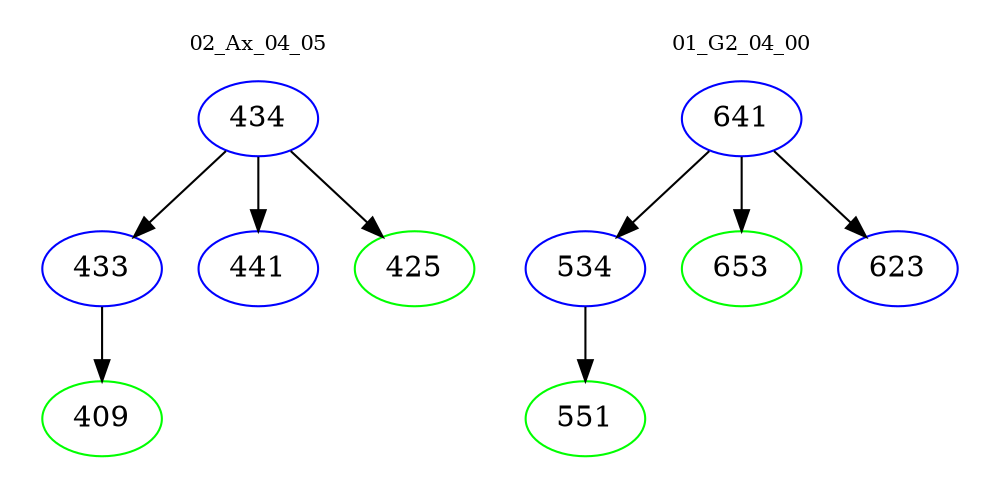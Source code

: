 digraph{
subgraph cluster_0 {
color = white
label = "02_Ax_04_05";
fontsize=10;
T0_434 [label="434", color="blue"]
T0_434 -> T0_433 [color="black"]
T0_433 [label="433", color="blue"]
T0_433 -> T0_409 [color="black"]
T0_409 [label="409", color="green"]
T0_434 -> T0_441 [color="black"]
T0_441 [label="441", color="blue"]
T0_434 -> T0_425 [color="black"]
T0_425 [label="425", color="green"]
}
subgraph cluster_1 {
color = white
label = "01_G2_04_00";
fontsize=10;
T1_641 [label="641", color="blue"]
T1_641 -> T1_534 [color="black"]
T1_534 [label="534", color="blue"]
T1_534 -> T1_551 [color="black"]
T1_551 [label="551", color="green"]
T1_641 -> T1_653 [color="black"]
T1_653 [label="653", color="green"]
T1_641 -> T1_623 [color="black"]
T1_623 [label="623", color="blue"]
}
}
